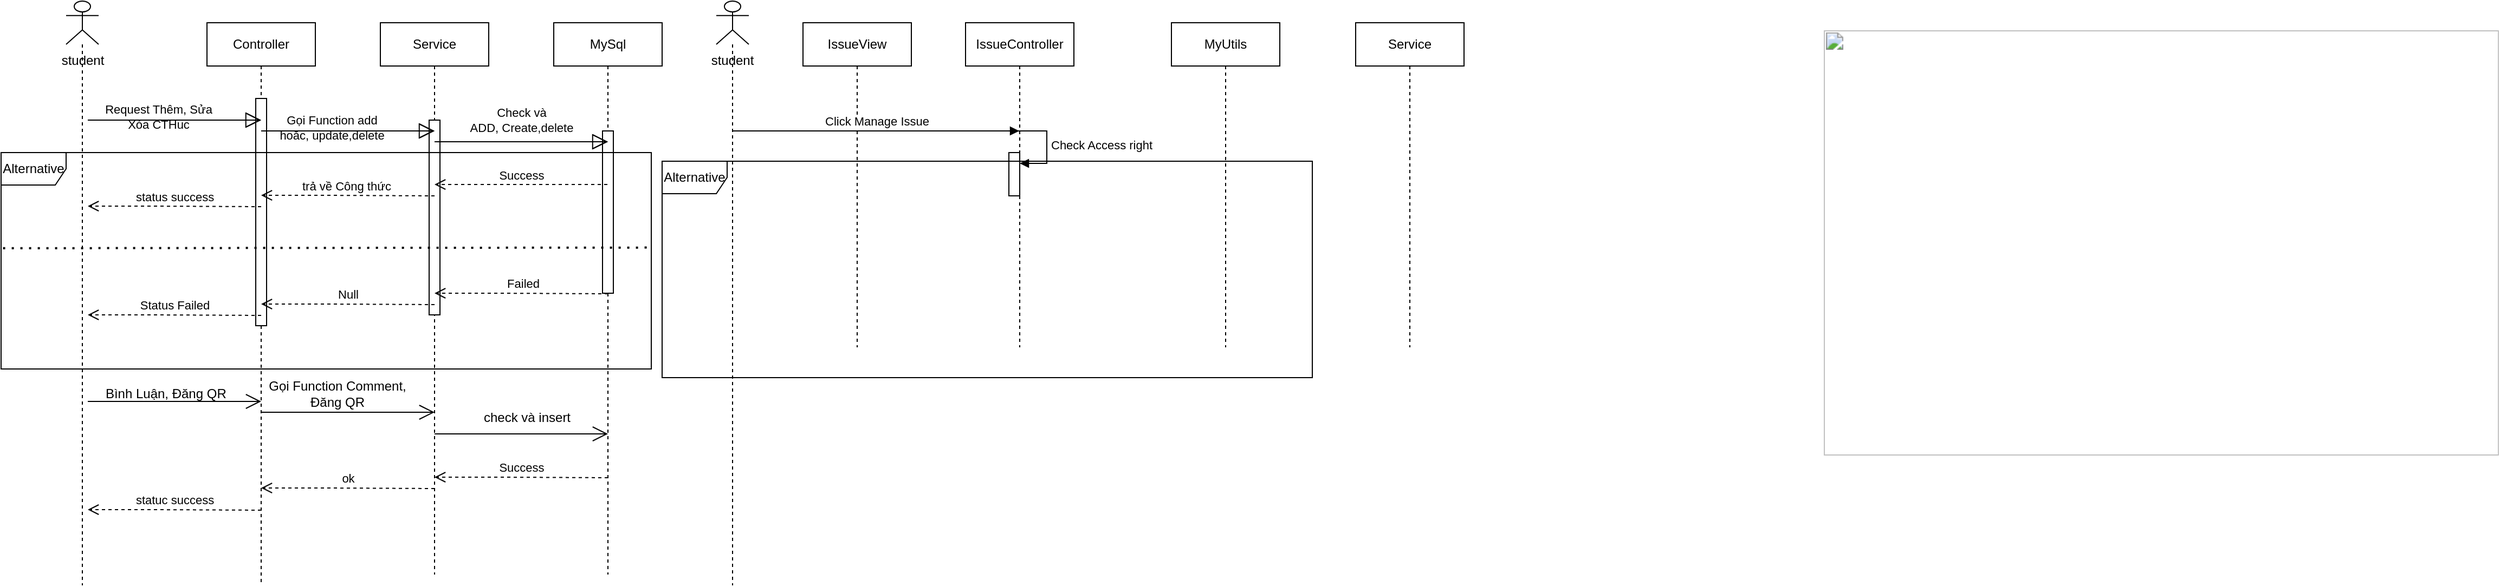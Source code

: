 <mxfile version="22.0.4" type="github">
  <diagram name="Page-1" id="2YBvvXClWsGukQMizWep">
    <mxGraphModel dx="940" dy="407" grid="1" gridSize="10" guides="1" tooltips="1" connect="1" arrows="1" fold="1" page="1" pageScale="1" pageWidth="850" pageHeight="1100" math="0" shadow="0">
      <root>
        <mxCell id="0" />
        <mxCell id="1" parent="0" />
        <mxCell id="aM9ryv3xv72pqoxQDRHE-1" value="Controller" style="shape=umlLifeline;perimeter=lifelinePerimeter;whiteSpace=wrap;html=1;container=0;dropTarget=0;collapsible=0;recursiveResize=0;outlineConnect=0;portConstraint=eastwest;newEdgeStyle={&quot;edgeStyle&quot;:&quot;elbowEdgeStyle&quot;,&quot;elbow&quot;:&quot;vertical&quot;,&quot;curved&quot;:0,&quot;rounded&quot;:0};" parent="1" vertex="1">
          <mxGeometry x="230" y="30" width="100" height="520" as="geometry" />
        </mxCell>
        <mxCell id="_j8ADLhZLAHX4wmC7BXf-28" value="" style="html=1;points=[[0,0,0,0,5],[0,1,0,0,-5],[1,0,0,0,5],[1,1,0,0,-5]];perimeter=orthogonalPerimeter;outlineConnect=0;targetShapes=umlLifeline;portConstraint=eastwest;newEdgeStyle={&quot;curved&quot;:0,&quot;rounded&quot;:0};" parent="aM9ryv3xv72pqoxQDRHE-1" vertex="1">
          <mxGeometry x="45" y="70" width="10" height="210" as="geometry" />
        </mxCell>
        <mxCell id="aM9ryv3xv72pqoxQDRHE-5" value="Service" style="shape=umlLifeline;perimeter=lifelinePerimeter;whiteSpace=wrap;html=1;container=0;dropTarget=0;collapsible=0;recursiveResize=0;outlineConnect=0;portConstraint=eastwest;newEdgeStyle={&quot;edgeStyle&quot;:&quot;elbowEdgeStyle&quot;,&quot;elbow&quot;:&quot;vertical&quot;,&quot;curved&quot;:0,&quot;rounded&quot;:0};" parent="1" vertex="1">
          <mxGeometry x="390" y="30" width="100" height="510" as="geometry" />
        </mxCell>
        <mxCell id="_j8ADLhZLAHX4wmC7BXf-30" value="" style="html=1;points=[[0,0,0,0,5],[0,1,0,0,-5],[1,0,0,0,5],[1,1,0,0,-5]];perimeter=orthogonalPerimeter;outlineConnect=0;targetShapes=umlLifeline;portConstraint=eastwest;newEdgeStyle={&quot;curved&quot;:0,&quot;rounded&quot;:0};" parent="aM9ryv3xv72pqoxQDRHE-5" vertex="1">
          <mxGeometry x="45" y="90" width="10" height="180" as="geometry" />
        </mxCell>
        <mxCell id="_j8ADLhZLAHX4wmC7BXf-4" value="MySql" style="shape=umlLifeline;perimeter=lifelinePerimeter;whiteSpace=wrap;html=1;container=0;dropTarget=0;collapsible=0;recursiveResize=0;outlineConnect=0;portConstraint=eastwest;newEdgeStyle={&quot;edgeStyle&quot;:&quot;elbowEdgeStyle&quot;,&quot;elbow&quot;:&quot;vertical&quot;,&quot;curved&quot;:0,&quot;rounded&quot;:0};" parent="1" vertex="1">
          <mxGeometry x="550" y="30" width="100" height="510" as="geometry" />
        </mxCell>
        <mxCell id="_j8ADLhZLAHX4wmC7BXf-31" value="" style="html=1;points=[[0,0,0,0,5],[0,1,0,0,-5],[1,0,0,0,5],[1,1,0,0,-5]];perimeter=orthogonalPerimeter;outlineConnect=0;targetShapes=umlLifeline;portConstraint=eastwest;newEdgeStyle={&quot;curved&quot;:0,&quot;rounded&quot;:0};" parent="_j8ADLhZLAHX4wmC7BXf-4" vertex="1">
          <mxGeometry x="45" y="100" width="10" height="150" as="geometry" />
        </mxCell>
        <mxCell id="_j8ADLhZLAHX4wmC7BXf-7" value="" style="shape=umlLifeline;perimeter=lifelinePerimeter;whiteSpace=wrap;html=1;container=1;dropTarget=0;collapsible=0;recursiveResize=0;outlineConnect=0;portConstraint=eastwest;newEdgeStyle={&quot;curved&quot;:0,&quot;rounded&quot;:0};participant=umlActor;" parent="1" vertex="1">
          <mxGeometry x="100" y="10" width="30" height="540" as="geometry" />
        </mxCell>
        <mxCell id="_j8ADLhZLAHX4wmC7BXf-8" value="student" style="text;html=1;align=center;verticalAlign=middle;resizable=0;points=[];autosize=1;strokeColor=none;fillColor=none;" parent="1" vertex="1">
          <mxGeometry x="85" y="50" width="60" height="30" as="geometry" />
        </mxCell>
        <mxCell id="_j8ADLhZLAHX4wmC7BXf-9" value="" style="endArrow=block;dashed=1;endFill=0;endSize=12;html=1;rounded=0;" parent="1" edge="1">
          <mxGeometry width="160" relative="1" as="geometry">
            <mxPoint x="120" y="120" as="sourcePoint" />
            <mxPoint x="280" y="120" as="targetPoint" />
          </mxGeometry>
        </mxCell>
        <mxCell id="_j8ADLhZLAHX4wmC7BXf-10" value="Request Thêm, Sửa&lt;br&gt;Xóa CTHuc" style="edgeLabel;html=1;align=center;verticalAlign=middle;resizable=0;points=[];" parent="_j8ADLhZLAHX4wmC7BXf-9" vertex="1" connectable="0">
          <mxGeometry x="-0.188" y="3" relative="1" as="geometry">
            <mxPoint as="offset" />
          </mxGeometry>
        </mxCell>
        <mxCell id="_j8ADLhZLAHX4wmC7BXf-11" value="" style="endArrow=block;dashed=1;endFill=0;endSize=12;html=1;rounded=0;" parent="1" edge="1">
          <mxGeometry width="160" relative="1" as="geometry">
            <mxPoint x="280" y="130" as="sourcePoint" />
            <mxPoint x="440" y="130" as="targetPoint" />
          </mxGeometry>
        </mxCell>
        <mxCell id="_j8ADLhZLAHX4wmC7BXf-12" value="Gọi Function add &lt;br&gt;hoăc, update,delete" style="edgeLabel;html=1;align=center;verticalAlign=middle;resizable=0;points=[];" parent="_j8ADLhZLAHX4wmC7BXf-11" vertex="1" connectable="0">
          <mxGeometry x="-0.188" y="3" relative="1" as="geometry">
            <mxPoint as="offset" />
          </mxGeometry>
        </mxCell>
        <mxCell id="_j8ADLhZLAHX4wmC7BXf-13" value="" style="endArrow=block;dashed=1;endFill=0;endSize=12;html=1;rounded=0;" parent="1" edge="1">
          <mxGeometry width="160" relative="1" as="geometry">
            <mxPoint x="440" y="140" as="sourcePoint" />
            <mxPoint x="600" y="140" as="targetPoint" />
          </mxGeometry>
        </mxCell>
        <mxCell id="_j8ADLhZLAHX4wmC7BXf-14" value="Check và&lt;br&gt;&amp;nbsp;ADD, Create,delete&amp;nbsp;" style="edgeLabel;html=1;align=center;verticalAlign=middle;resizable=0;points=[];" parent="_j8ADLhZLAHX4wmC7BXf-13" vertex="1" connectable="0">
          <mxGeometry x="-0.188" y="3" relative="1" as="geometry">
            <mxPoint x="15" y="-17" as="offset" />
          </mxGeometry>
        </mxCell>
        <mxCell id="_j8ADLhZLAHX4wmC7BXf-15" value="" style="endArrow=open;endFill=1;endSize=12;html=1;rounded=0;" parent="1" edge="1">
          <mxGeometry width="160" relative="1" as="geometry">
            <mxPoint x="120" y="120" as="sourcePoint" />
            <mxPoint x="280" y="120" as="targetPoint" />
          </mxGeometry>
        </mxCell>
        <mxCell id="_j8ADLhZLAHX4wmC7BXf-18" value="" style="endArrow=open;endFill=1;endSize=12;html=1;rounded=0;" parent="1" edge="1">
          <mxGeometry width="160" relative="1" as="geometry">
            <mxPoint x="280" y="130" as="sourcePoint" />
            <mxPoint x="440" y="130" as="targetPoint" />
          </mxGeometry>
        </mxCell>
        <mxCell id="_j8ADLhZLAHX4wmC7BXf-19" value="" style="endArrow=open;endFill=1;endSize=12;html=1;rounded=0;" parent="1" edge="1">
          <mxGeometry width="160" relative="1" as="geometry">
            <mxPoint x="440" y="140" as="sourcePoint" />
            <mxPoint x="600" y="140" as="targetPoint" />
          </mxGeometry>
        </mxCell>
        <mxCell id="_j8ADLhZLAHX4wmC7BXf-20" value="Alternative" style="shape=umlFrame;whiteSpace=wrap;html=1;pointerEvents=0;" parent="1" vertex="1">
          <mxGeometry x="40" y="150" width="600" height="200" as="geometry" />
        </mxCell>
        <mxCell id="_j8ADLhZLAHX4wmC7BXf-21" value="Success" style="html=1;verticalAlign=bottom;endArrow=open;dashed=1;endSize=8;curved=0;rounded=0;" parent="1" source="_j8ADLhZLAHX4wmC7BXf-4" edge="1">
          <mxGeometry relative="1" as="geometry">
            <mxPoint x="520" y="179.5" as="sourcePoint" />
            <mxPoint x="440" y="179.5" as="targetPoint" />
            <Array as="points">
              <mxPoint x="500" y="179.5" />
            </Array>
          </mxGeometry>
        </mxCell>
        <mxCell id="_j8ADLhZLAHX4wmC7BXf-22" value="trả về Công thức&amp;nbsp;" style="html=1;verticalAlign=bottom;endArrow=open;dashed=1;endSize=8;curved=0;rounded=0;" parent="1" edge="1">
          <mxGeometry relative="1" as="geometry">
            <mxPoint x="440" y="190" as="sourcePoint" />
            <mxPoint x="280" y="189.5" as="targetPoint" />
            <Array as="points">
              <mxPoint x="340" y="189.5" />
            </Array>
          </mxGeometry>
        </mxCell>
        <mxCell id="_j8ADLhZLAHX4wmC7BXf-23" value="status success" style="html=1;verticalAlign=bottom;endArrow=open;dashed=1;endSize=8;curved=0;rounded=0;" parent="1" edge="1">
          <mxGeometry relative="1" as="geometry">
            <mxPoint x="280" y="200" as="sourcePoint" />
            <mxPoint x="120" y="199.5" as="targetPoint" />
            <Array as="points">
              <mxPoint x="180" y="199.5" />
            </Array>
          </mxGeometry>
        </mxCell>
        <mxCell id="_j8ADLhZLAHX4wmC7BXf-24" value="" style="endArrow=none;dashed=1;html=1;dashPattern=1 3;strokeWidth=2;rounded=0;exitX=0.003;exitY=0.442;exitDx=0;exitDy=0;exitPerimeter=0;entryX=1.002;entryY=0.439;entryDx=0;entryDy=0;entryPerimeter=0;" parent="1" source="_j8ADLhZLAHX4wmC7BXf-20" target="_j8ADLhZLAHX4wmC7BXf-20" edge="1">
          <mxGeometry width="50" height="50" relative="1" as="geometry">
            <mxPoint x="290" y="280" as="sourcePoint" />
            <mxPoint x="340" y="230" as="targetPoint" />
          </mxGeometry>
        </mxCell>
        <mxCell id="_j8ADLhZLAHX4wmC7BXf-25" value="&amp;nbsp;Failed" style="html=1;verticalAlign=bottom;endArrow=open;dashed=1;endSize=8;curved=0;rounded=0;" parent="1" edge="1">
          <mxGeometry relative="1" as="geometry">
            <mxPoint x="600" y="280.5" as="sourcePoint" />
            <mxPoint x="440" y="280" as="targetPoint" />
            <Array as="points">
              <mxPoint x="500" y="280" />
            </Array>
          </mxGeometry>
        </mxCell>
        <mxCell id="_j8ADLhZLAHX4wmC7BXf-26" value="Null" style="html=1;verticalAlign=bottom;endArrow=open;dashed=1;endSize=8;curved=0;rounded=0;" parent="1" edge="1">
          <mxGeometry relative="1" as="geometry">
            <mxPoint x="440" y="290.5" as="sourcePoint" />
            <mxPoint x="280" y="290" as="targetPoint" />
            <Array as="points">
              <mxPoint x="340" y="290" />
            </Array>
          </mxGeometry>
        </mxCell>
        <mxCell id="_j8ADLhZLAHX4wmC7BXf-27" value="Status Failed" style="html=1;verticalAlign=bottom;endArrow=open;dashed=1;endSize=8;curved=0;rounded=0;" parent="1" edge="1">
          <mxGeometry relative="1" as="geometry">
            <mxPoint x="280" y="300.5" as="sourcePoint" />
            <mxPoint x="120" y="300" as="targetPoint" />
            <Array as="points">
              <mxPoint x="180" y="300" />
            </Array>
          </mxGeometry>
        </mxCell>
        <mxCell id="_j8ADLhZLAHX4wmC7BXf-36" value="" style="endArrow=open;endFill=1;endSize=12;html=1;rounded=0;" parent="1" edge="1">
          <mxGeometry width="160" relative="1" as="geometry">
            <mxPoint x="120" y="380" as="sourcePoint" />
            <mxPoint x="280" y="380" as="targetPoint" />
          </mxGeometry>
        </mxCell>
        <mxCell id="_j8ADLhZLAHX4wmC7BXf-37" value="&amp;nbsp; &amp;nbsp; Bình Luận, Đăng QR" style="text;html=1;align=center;verticalAlign=middle;resizable=0;points=[];autosize=1;strokeColor=none;fillColor=none;" parent="1" vertex="1">
          <mxGeometry x="110" y="358" width="150" height="30" as="geometry" />
        </mxCell>
        <mxCell id="_j8ADLhZLAHX4wmC7BXf-39" value="" style="endArrow=open;endFill=1;endSize=12;html=1;rounded=0;" parent="1" edge="1">
          <mxGeometry width="160" relative="1" as="geometry">
            <mxPoint x="280" y="390" as="sourcePoint" />
            <mxPoint x="440" y="390" as="targetPoint" />
          </mxGeometry>
        </mxCell>
        <mxCell id="_j8ADLhZLAHX4wmC7BXf-40" value="Gọi Function Comment, &lt;br&gt;Đăng QR" style="text;html=1;align=center;verticalAlign=middle;resizable=0;points=[];autosize=1;strokeColor=none;fillColor=none;" parent="1" vertex="1">
          <mxGeometry x="275" y="353" width="150" height="40" as="geometry" />
        </mxCell>
        <mxCell id="_j8ADLhZLAHX4wmC7BXf-41" value="check và insert" style="text;html=1;align=center;verticalAlign=middle;resizable=0;points=[];autosize=1;strokeColor=none;fillColor=none;" parent="1" vertex="1">
          <mxGeometry x="475" y="380" width="100" height="30" as="geometry" />
        </mxCell>
        <mxCell id="_j8ADLhZLAHX4wmC7BXf-42" value="" style="endArrow=open;endFill=1;endSize=12;html=1;rounded=0;" parent="1" edge="1">
          <mxGeometry width="160" relative="1" as="geometry">
            <mxPoint x="440" y="410" as="sourcePoint" />
            <mxPoint x="600" y="410" as="targetPoint" />
          </mxGeometry>
        </mxCell>
        <mxCell id="_j8ADLhZLAHX4wmC7BXf-43" value="Success" style="html=1;verticalAlign=bottom;endArrow=open;dashed=1;endSize=8;curved=0;rounded=0;" parent="1" edge="1">
          <mxGeometry relative="1" as="geometry">
            <mxPoint x="600" y="450.5" as="sourcePoint" />
            <mxPoint x="440" y="450" as="targetPoint" />
            <Array as="points">
              <mxPoint x="500" y="450" />
            </Array>
          </mxGeometry>
        </mxCell>
        <mxCell id="_j8ADLhZLAHX4wmC7BXf-44" value="ok" style="html=1;verticalAlign=bottom;endArrow=open;dashed=1;endSize=8;curved=0;rounded=0;" parent="1" edge="1">
          <mxGeometry relative="1" as="geometry">
            <mxPoint x="440" y="460.5" as="sourcePoint" />
            <mxPoint x="280" y="460" as="targetPoint" />
            <Array as="points">
              <mxPoint x="340" y="460" />
            </Array>
          </mxGeometry>
        </mxCell>
        <mxCell id="_j8ADLhZLAHX4wmC7BXf-45" value="statuc success" style="html=1;verticalAlign=bottom;endArrow=open;dashed=1;endSize=8;curved=0;rounded=0;" parent="1" edge="1">
          <mxGeometry relative="1" as="geometry">
            <mxPoint x="280" y="480.5" as="sourcePoint" />
            <mxPoint x="120" y="480" as="targetPoint" />
            <Array as="points">
              <mxPoint x="180" y="480" />
            </Array>
          </mxGeometry>
        </mxCell>
        <mxCell id="XNjkEmiM3gguXwMfxYeB-2" value="" style="shape=umlLifeline;perimeter=lifelinePerimeter;whiteSpace=wrap;html=1;container=1;dropTarget=0;collapsible=0;recursiveResize=0;outlineConnect=0;portConstraint=eastwest;newEdgeStyle={&quot;curved&quot;:0,&quot;rounded&quot;:0};participant=umlActor;" vertex="1" parent="1">
          <mxGeometry x="700" y="10" width="30" height="540" as="geometry" />
        </mxCell>
        <mxCell id="XNjkEmiM3gguXwMfxYeB-3" value="student" style="text;html=1;strokeColor=none;fillColor=none;align=center;verticalAlign=middle;whiteSpace=wrap;rounded=0;" vertex="1" parent="1">
          <mxGeometry x="685" y="50" width="60" height="30" as="geometry" />
        </mxCell>
        <mxCell id="XNjkEmiM3gguXwMfxYeB-4" value="&lt;b style=&quot;font-weight:normal;&quot; id=&quot;docs-internal-guid-161e7741-7fff-a517-422f-e642db5ec94e&quot;&gt;&lt;span style=&quot;font-size: 11pt; font-family: Calibri, sans-serif; color: rgb(0, 0, 0); background-color: transparent; font-weight: 400; font-style: normal; font-variant: normal; text-decoration: none; vertical-align: baseline;&quot;&gt;&lt;span style=&quot;border:none;display:inline-block;overflow:hidden;width:623px;height:393px;&quot;&gt;&lt;img src=&quot;https://lh7-us.googleusercontent.com/9qD4PZ-MygTjc7YU9fRvzSdwHaGtSQIg6lCKYmBBzJZaq_HZT8DXJ46S9XMLmxM05pakD8lnsYC3_hrWNuq9HvhBASsbltyJvR9fnQRZABRG2shzwEvM_6fFOpLqS-BbC_t9VEKj6lct5IesandwQw&quot; width=&quot;623&quot; height=&quot;393&quot; style=&quot;margin-left:0px;margin-top:0px;&quot;&gt;&lt;/span&gt;&lt;/span&gt;&lt;/b&gt;" style="text;whiteSpace=wrap;html=1;" vertex="1" parent="1">
          <mxGeometry x="1720" y="30" width="560" height="420" as="geometry" />
        </mxCell>
        <mxCell id="XNjkEmiM3gguXwMfxYeB-6" value="IssueView" style="shape=umlLifeline;perimeter=lifelinePerimeter;whiteSpace=wrap;html=1;container=1;dropTarget=0;collapsible=0;recursiveResize=0;outlineConnect=0;portConstraint=eastwest;newEdgeStyle={&quot;curved&quot;:0,&quot;rounded&quot;:0};" vertex="1" parent="1">
          <mxGeometry x="780" y="30" width="100" height="300" as="geometry" />
        </mxCell>
        <mxCell id="XNjkEmiM3gguXwMfxYeB-7" value="IssueController" style="shape=umlLifeline;perimeter=lifelinePerimeter;whiteSpace=wrap;html=1;container=1;dropTarget=0;collapsible=0;recursiveResize=0;outlineConnect=0;portConstraint=eastwest;newEdgeStyle={&quot;curved&quot;:0,&quot;rounded&quot;:0};" vertex="1" parent="1">
          <mxGeometry x="930" y="30" width="100" height="300" as="geometry" />
        </mxCell>
        <mxCell id="XNjkEmiM3gguXwMfxYeB-9" value="Service" style="shape=umlLifeline;perimeter=lifelinePerimeter;whiteSpace=wrap;html=1;container=1;dropTarget=0;collapsible=0;recursiveResize=0;outlineConnect=0;portConstraint=eastwest;newEdgeStyle={&quot;curved&quot;:0,&quot;rounded&quot;:0};" vertex="1" parent="1">
          <mxGeometry x="1290" y="30" width="100" height="300" as="geometry" />
        </mxCell>
        <mxCell id="XNjkEmiM3gguXwMfxYeB-10" value="MyUtils" style="shape=umlLifeline;perimeter=lifelinePerimeter;whiteSpace=wrap;html=1;container=1;dropTarget=0;collapsible=0;recursiveResize=0;outlineConnect=0;portConstraint=eastwest;newEdgeStyle={&quot;curved&quot;:0,&quot;rounded&quot;:0};" vertex="1" parent="1">
          <mxGeometry x="1120" y="30" width="100" height="300" as="geometry" />
        </mxCell>
        <mxCell id="XNjkEmiM3gguXwMfxYeB-12" value="Click Manage Issue" style="html=1;verticalAlign=bottom;endArrow=block;curved=0;rounded=0;" edge="1" parent="1" source="XNjkEmiM3gguXwMfxYeB-2" target="XNjkEmiM3gguXwMfxYeB-7">
          <mxGeometry width="80" relative="1" as="geometry">
            <mxPoint x="780" y="160" as="sourcePoint" />
            <mxPoint x="860" y="160" as="targetPoint" />
            <Array as="points">
              <mxPoint x="870" y="130" />
            </Array>
          </mxGeometry>
        </mxCell>
        <mxCell id="XNjkEmiM3gguXwMfxYeB-23" value="" style="html=1;points=[[0,0,0,0,5],[0,1,0,0,-5],[1,0,0,0,5],[1,1,0,0,-5]];perimeter=orthogonalPerimeter;outlineConnect=0;targetShapes=umlLifeline;portConstraint=eastwest;newEdgeStyle={&quot;curved&quot;:0,&quot;rounded&quot;:0};" vertex="1" parent="1">
          <mxGeometry x="970" y="150" width="10" height="40" as="geometry" />
        </mxCell>
        <mxCell id="XNjkEmiM3gguXwMfxYeB-24" value="Check Access right" style="html=1;align=left;spacingLeft=2;endArrow=block;rounded=0;edgeStyle=orthogonalEdgeStyle;curved=0;rounded=0;" edge="1" target="XNjkEmiM3gguXwMfxYeB-23" parent="1">
          <mxGeometry relative="1" as="geometry">
            <mxPoint x="975" y="130" as="sourcePoint" />
            <Array as="points">
              <mxPoint x="1005" y="160" />
            </Array>
          </mxGeometry>
        </mxCell>
        <mxCell id="XNjkEmiM3gguXwMfxYeB-25" value="Alternative" style="shape=umlFrame;whiteSpace=wrap;html=1;pointerEvents=0;" vertex="1" parent="1">
          <mxGeometry x="650" y="158" width="600" height="200" as="geometry" />
        </mxCell>
      </root>
    </mxGraphModel>
  </diagram>
</mxfile>
